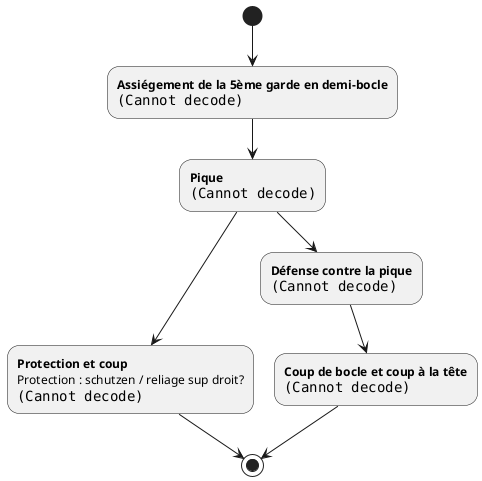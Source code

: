 @startuml
(*)  --> "<b>Assiégement de la 5ème garde en demi-bocle</b>\n<img:images/msI.33/P36E1 - §107.jpg>" as assiegement5demibocle
assiegement5demibocle-->"<b>Pique</b>\n<img:images/msI.33/P36E2 - §108.jpg>" as pique
pique-->"<b>Protection et coup</b>\nProtection : schutzen / reliage sup droit?\n<img:images/msI.33/P36E3 - §109.jpg>" as protectionetcoup
pique-->"<b>Défense contre la pique</b>\n<img:images/msI.33/P37E3 - §112.jpg>" as defensepique
defensepique-->"<b>Coup de bocle et coup à la tête</b>\n<img:images/msI.33/P37E4 - §113.jpg>" as coupbocle
coupbocle-->(*)
protectionetcoup-->(*)
@enduml